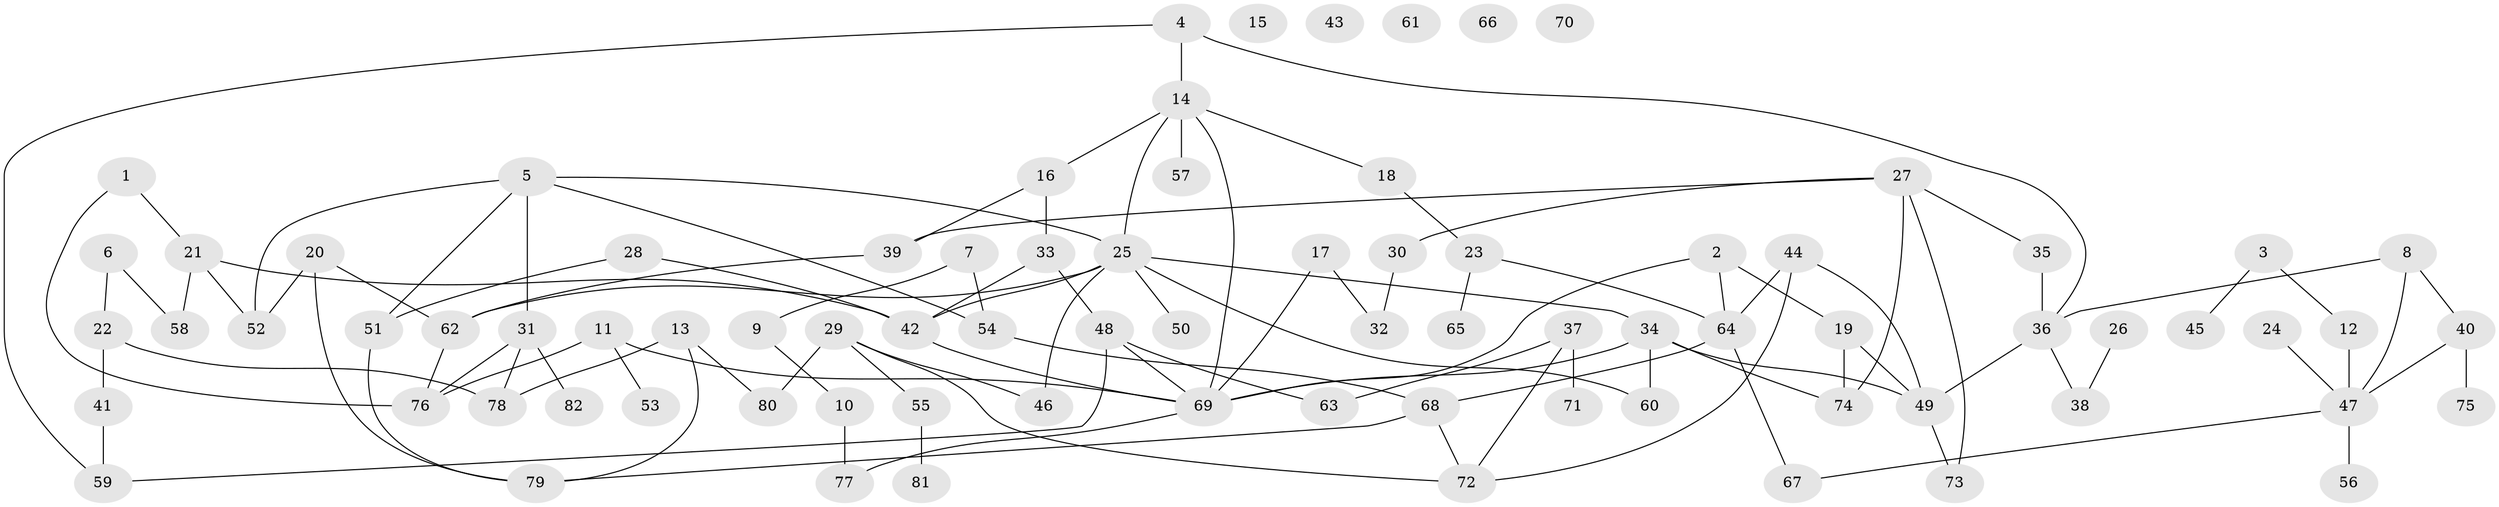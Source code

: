 // coarse degree distribution, {5: 0.1111111111111111, 3: 0.2, 2: 0.2222222222222222, 9: 0.022222222222222223, 6: 0.044444444444444446, 7: 0.022222222222222223, 1: 0.17777777777777778, 8: 0.044444444444444446, 4: 0.15555555555555556}
// Generated by graph-tools (version 1.1) at 2025/47/03/04/25 22:47:55]
// undirected, 82 vertices, 111 edges
graph export_dot {
  node [color=gray90,style=filled];
  1;
  2;
  3;
  4;
  5;
  6;
  7;
  8;
  9;
  10;
  11;
  12;
  13;
  14;
  15;
  16;
  17;
  18;
  19;
  20;
  21;
  22;
  23;
  24;
  25;
  26;
  27;
  28;
  29;
  30;
  31;
  32;
  33;
  34;
  35;
  36;
  37;
  38;
  39;
  40;
  41;
  42;
  43;
  44;
  45;
  46;
  47;
  48;
  49;
  50;
  51;
  52;
  53;
  54;
  55;
  56;
  57;
  58;
  59;
  60;
  61;
  62;
  63;
  64;
  65;
  66;
  67;
  68;
  69;
  70;
  71;
  72;
  73;
  74;
  75;
  76;
  77;
  78;
  79;
  80;
  81;
  82;
  1 -- 21;
  1 -- 76;
  2 -- 19;
  2 -- 64;
  2 -- 69;
  3 -- 12;
  3 -- 45;
  4 -- 14;
  4 -- 36;
  4 -- 59;
  5 -- 25;
  5 -- 31;
  5 -- 51;
  5 -- 52;
  5 -- 54;
  6 -- 22;
  6 -- 58;
  7 -- 9;
  7 -- 54;
  8 -- 36;
  8 -- 40;
  8 -- 47;
  9 -- 10;
  10 -- 77;
  11 -- 53;
  11 -- 69;
  11 -- 76;
  12 -- 47;
  13 -- 78;
  13 -- 79;
  13 -- 80;
  14 -- 16;
  14 -- 18;
  14 -- 25;
  14 -- 57;
  14 -- 69;
  16 -- 33;
  16 -- 39;
  17 -- 32;
  17 -- 69;
  18 -- 23;
  19 -- 49;
  19 -- 74;
  20 -- 52;
  20 -- 62;
  20 -- 79;
  21 -- 42;
  21 -- 52;
  21 -- 58;
  22 -- 41;
  22 -- 78;
  23 -- 64;
  23 -- 65;
  24 -- 47;
  25 -- 34;
  25 -- 42;
  25 -- 46;
  25 -- 50;
  25 -- 60;
  25 -- 62;
  26 -- 38;
  27 -- 30;
  27 -- 35;
  27 -- 39;
  27 -- 73;
  27 -- 74;
  28 -- 42;
  28 -- 51;
  29 -- 46;
  29 -- 55;
  29 -- 72;
  29 -- 80;
  30 -- 32;
  31 -- 76;
  31 -- 78;
  31 -- 82;
  33 -- 42;
  33 -- 48;
  34 -- 49;
  34 -- 60;
  34 -- 69;
  34 -- 74;
  35 -- 36;
  36 -- 38;
  36 -- 49;
  37 -- 63;
  37 -- 71;
  37 -- 72;
  39 -- 62;
  40 -- 47;
  40 -- 75;
  41 -- 59;
  42 -- 69;
  44 -- 49;
  44 -- 64;
  44 -- 72;
  47 -- 56;
  47 -- 67;
  48 -- 59;
  48 -- 63;
  48 -- 69;
  49 -- 73;
  51 -- 79;
  54 -- 68;
  55 -- 81;
  62 -- 76;
  64 -- 67;
  64 -- 68;
  68 -- 72;
  68 -- 79;
  69 -- 77;
}
